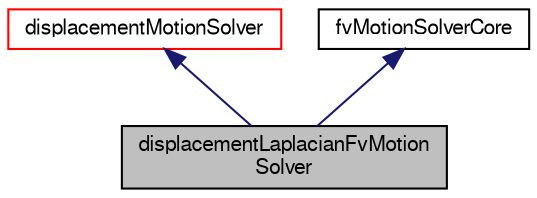 digraph "displacementLaplacianFvMotionSolver"
{
  bgcolor="transparent";
  edge [fontname="FreeSans",fontsize="10",labelfontname="FreeSans",labelfontsize="10"];
  node [fontname="FreeSans",fontsize="10",shape=record];
  Node0 [label="displacementLaplacianFvMotion\lSolver",height=0.2,width=0.4,color="black", fillcolor="grey75", style="filled", fontcolor="black"];
  Node1 -> Node0 [dir="back",color="midnightblue",fontsize="10",style="solid",fontname="FreeSans"];
  Node1 [label="displacementMotionSolver",height=0.2,width=0.4,color="red",URL="$a21574.html",tooltip="Virtual base class for displacement motion solver. "];
  Node19 -> Node0 [dir="back",color="midnightblue",fontsize="10",style="solid",fontname="FreeSans"];
  Node19 [label="fvMotionSolverCore",height=0.2,width=0.4,color="black",URL="$a23334.html",tooltip="Base class for fvMesh based motionSolvers. "];
}
